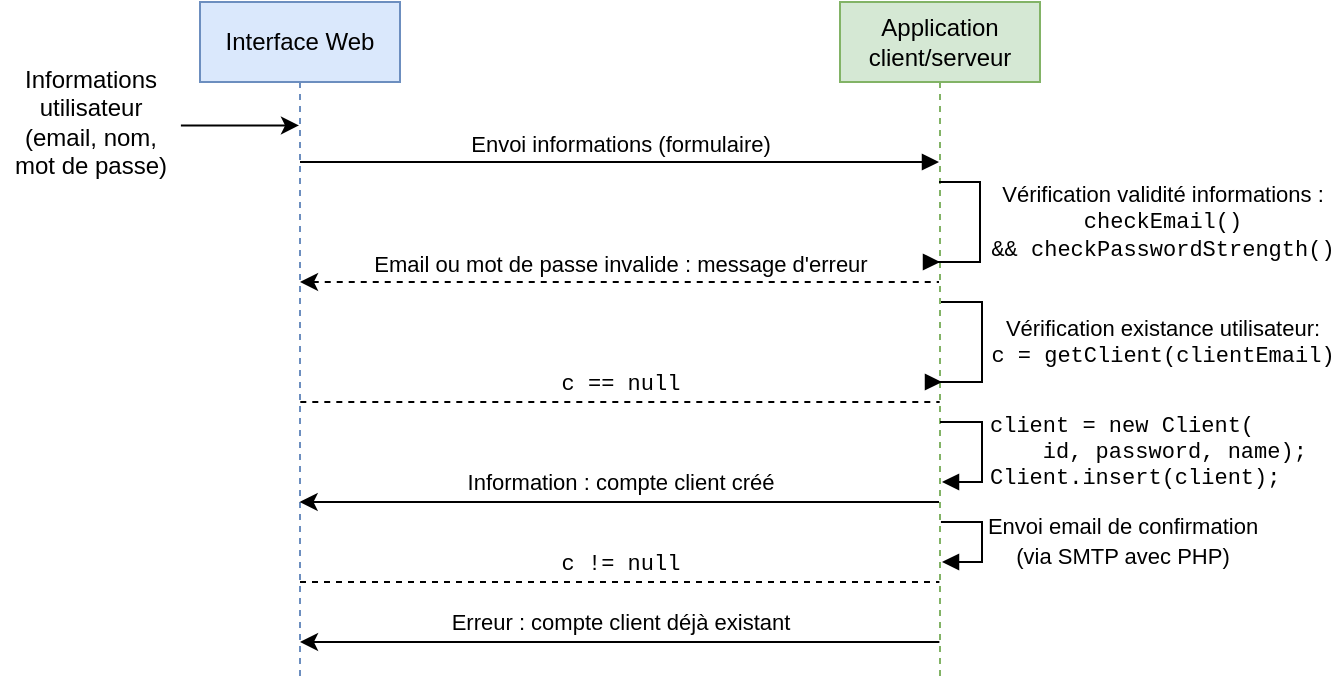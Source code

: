 <mxfile version="15.9.4" type="device"><diagram id="OUJwICi-xKsOLAj92yMG" name="Page-1"><mxGraphModel dx="677" dy="366" grid="1" gridSize="10" guides="1" tooltips="1" connect="1" arrows="1" fold="1" page="1" pageScale="1" pageWidth="827" pageHeight="1169" math="0" shadow="0"><root><mxCell id="0"/><mxCell id="1" parent="0"/><mxCell id="wfyP5XCVe-OssldUOvv4-29" value="Interface Web" style="shape=umlLifeline;perimeter=lifelinePerimeter;whiteSpace=wrap;html=1;container=1;collapsible=0;recursiveResize=0;outlineConnect=0;fillColor=#dae8fc;strokeColor=#6c8ebf;" vertex="1" parent="1"><mxGeometry x="150" y="50" width="100" height="340" as="geometry"/></mxCell><mxCell id="wfyP5XCVe-OssldUOvv4-30" value="&lt;div&gt;Application&lt;/div&gt;&lt;div&gt;client/serveur&lt;/div&gt;" style="shape=umlLifeline;perimeter=lifelinePerimeter;whiteSpace=wrap;html=1;container=1;collapsible=0;recursiveResize=0;outlineConnect=0;fillColor=#d5e8d4;strokeColor=#82b366;" vertex="1" parent="1"><mxGeometry x="470" y="50" width="100" height="340" as="geometry"/></mxCell><mxCell id="wfyP5XCVe-OssldUOvv4-31" value="&lt;div align=&quot;center&quot;&gt;&lt;font face=&quot;Helvetica&quot;&gt;Vérification validité informations :&lt;/font&gt;&lt;/div&gt;&lt;div align=&quot;center&quot;&gt;checkEmail()&lt;/div&gt;&lt;div align=&quot;center&quot;&gt;&amp;amp;&amp;amp; checkPasswordStrength()&lt;br&gt;&lt;/div&gt;" style="edgeStyle=orthogonalEdgeStyle;html=1;align=center;spacingLeft=2;endArrow=block;rounded=0;fontFamily=Courier New;" edge="1" parent="wfyP5XCVe-OssldUOvv4-30"><mxGeometry x="-0.018" y="90" relative="1" as="geometry"><mxPoint x="49.5" y="90" as="sourcePoint"/><Array as="points"><mxPoint x="70" y="90"/><mxPoint x="70" y="130"/><mxPoint x="49" y="130"/></Array><mxPoint x="50" y="130" as="targetPoint"/><mxPoint as="offset"/></mxGeometry></mxCell><mxCell id="wfyP5XCVe-OssldUOvv4-32" value="&lt;div align=&quot;center&quot;&gt;&lt;font face=&quot;Helvetica&quot;&gt;Vérification existance utilisateur:&lt;/font&gt;&lt;/div&gt;&lt;div align=&quot;center&quot;&gt;c = getClient(clientEmail)&lt;br&gt;&lt;/div&gt;" style="edgeStyle=orthogonalEdgeStyle;html=1;align=center;spacingLeft=2;endArrow=block;rounded=0;fontFamily=Courier New;" edge="1" parent="wfyP5XCVe-OssldUOvv4-30"><mxGeometry x="-0.017" y="89" relative="1" as="geometry"><mxPoint x="50.5" y="150" as="sourcePoint"/><Array as="points"><mxPoint x="71" y="150"/><mxPoint x="71" y="190"/><mxPoint x="50" y="190"/></Array><mxPoint x="51" y="190" as="targetPoint"/><mxPoint as="offset"/></mxGeometry></mxCell><mxCell id="wfyP5XCVe-OssldUOvv4-33" value="&lt;div&gt;&lt;font face=&quot;Helvetica&quot;&gt;Envoi email de confirmation&lt;/font&gt;&lt;/div&gt;&lt;div&gt;&lt;font face=&quot;Helvetica&quot;&gt;(via SMTP avec PHP)&lt;br&gt;&lt;/font&gt;&lt;/div&gt;" style="edgeStyle=orthogonalEdgeStyle;html=1;align=center;spacingLeft=2;endArrow=block;rounded=0;fontFamily=Courier New;" edge="1" parent="wfyP5XCVe-OssldUOvv4-30"><mxGeometry x="0.007" y="69" relative="1" as="geometry"><mxPoint x="50.47" y="260" as="sourcePoint"/><Array as="points"><mxPoint x="71" y="260"/><mxPoint x="71" y="280"/><mxPoint x="51" y="280"/></Array><mxPoint x="51" y="280" as="targetPoint"/><mxPoint as="offset"/></mxGeometry></mxCell><mxCell id="wfyP5XCVe-OssldUOvv4-41" value="&lt;font face=&quot;Helvetica&quot;&gt;Information : compte client créé&lt;br&gt;&lt;/font&gt;" style="html=1;verticalAlign=bottom;endArrow=none;rounded=0;fontFamily=Courier New;startArrow=classic;startFill=1;endFill=0;" edge="1" parent="wfyP5XCVe-OssldUOvv4-30"><mxGeometry width="80" relative="1" as="geometry"><mxPoint x="-270.19" y="250" as="sourcePoint"/><mxPoint x="49.5" y="250" as="targetPoint"/><Array as="points"><mxPoint x="-210" y="250"/><mxPoint x="-50" y="250"/></Array></mxGeometry></mxCell><mxCell id="wfyP5XCVe-OssldUOvv4-42" value="&lt;div align=&quot;left&quot;&gt;client = new Client(&lt;/div&gt;&lt;div align=&quot;left&quot;&gt;&amp;nbsp;&amp;nbsp;&amp;nbsp; id, password, name);&lt;/div&gt;&lt;div align=&quot;left&quot;&gt;Client.insert(client);&lt;br&gt;&lt;/div&gt;" style="edgeStyle=orthogonalEdgeStyle;html=1;align=left;spacingLeft=2;endArrow=block;rounded=0;fontFamily=Courier New;" edge="1" parent="wfyP5XCVe-OssldUOvv4-30"><mxGeometry x="0.009" relative="1" as="geometry"><mxPoint x="50.0" y="210" as="sourcePoint"/><Array as="points"><mxPoint x="71" y="210"/><mxPoint x="71" y="240"/><mxPoint x="51" y="240"/></Array><mxPoint x="51" y="240" as="targetPoint"/><mxPoint as="offset"/></mxGeometry></mxCell><mxCell id="wfyP5XCVe-OssldUOvv4-34" value="Envoi informations (formulaire)" style="html=1;verticalAlign=bottom;endArrow=block;rounded=0;" edge="1" parent="1" source="wfyP5XCVe-OssldUOvv4-29" target="wfyP5XCVe-OssldUOvv4-30"><mxGeometry width="80" relative="1" as="geometry"><mxPoint x="350" y="300" as="sourcePoint"/><mxPoint x="430" y="300" as="targetPoint"/><Array as="points"><mxPoint x="340" y="130"/></Array></mxGeometry></mxCell><mxCell id="wfyP5XCVe-OssldUOvv4-35" value="Email ou mot de passe invalide : message d'erreur" style="html=1;verticalAlign=bottom;endArrow=none;rounded=0;fontFamily=Helvetica;endFill=0;dashed=1;startArrow=classic;startFill=1;" edge="1" parent="1" source="wfyP5XCVe-OssldUOvv4-29" target="wfyP5XCVe-OssldUOvv4-30"><mxGeometry width="80" relative="1" as="geometry"><mxPoint x="320" y="320" as="sourcePoint"/><mxPoint x="400" y="320" as="targetPoint"/><Array as="points"><mxPoint x="390" y="190"/><mxPoint x="460" y="190"/></Array></mxGeometry></mxCell><mxCell id="wfyP5XCVe-OssldUOvv4-36" value="&lt;font face=&quot;Courier New&quot;&gt;c == null&lt;br&gt;&lt;/font&gt;" style="html=1;verticalAlign=bottom;endArrow=none;rounded=0;fontFamily=Helvetica;endFill=0;dashed=1;" edge="1" parent="1"><mxGeometry width="80" relative="1" as="geometry"><mxPoint x="200.15" y="250" as="sourcePoint"/><mxPoint x="519.84" y="250" as="targetPoint"/><Array as="points"><mxPoint x="410.34" y="250"/></Array></mxGeometry></mxCell><mxCell id="wfyP5XCVe-OssldUOvv4-37" value="&lt;div&gt;&lt;font face=&quot;Helvetica&quot;&gt;Informations&lt;/font&gt;&lt;/div&gt;&lt;div&gt;&lt;font face=&quot;Helvetica&quot;&gt;utilisateur&lt;/font&gt;&lt;/div&gt;&lt;div&gt;&lt;font face=&quot;Helvetica&quot;&gt;(email, nom,&lt;/font&gt;&lt;/div&gt;&lt;div&gt;&lt;font face=&quot;Helvetica&quot;&gt;mot de passe)&lt;br&gt;&lt;/font&gt;&lt;/div&gt;" style="text;html=1;align=center;verticalAlign=middle;resizable=0;points=[];autosize=1;strokeColor=none;fillColor=none;fontFamily=Helvetica;" vertex="1" parent="1"><mxGeometry x="50" y="80" width="90" height="60" as="geometry"/></mxCell><mxCell id="wfyP5XCVe-OssldUOvv4-38" style="edgeStyle=orthogonalEdgeStyle;rounded=0;orthogonalLoop=1;jettySize=auto;html=1;fontFamily=Helvetica;startArrow=none;startFill=0;endArrow=classic;endFill=1;exitX=1.005;exitY=0.529;exitDx=0;exitDy=0;exitPerimeter=0;" edge="1" parent="1" source="wfyP5XCVe-OssldUOvv4-37" target="wfyP5XCVe-OssldUOvv4-29"><mxGeometry relative="1" as="geometry"><Array as="points"><mxPoint x="170" y="112"/><mxPoint x="170" y="112"/></Array></mxGeometry></mxCell><mxCell id="wfyP5XCVe-OssldUOvv4-39" value="&lt;font face=&quot;Courier New&quot;&gt;c != null&lt;br&gt;&lt;/font&gt;" style="html=1;verticalAlign=bottom;endArrow=none;rounded=0;fontFamily=Helvetica;endFill=0;dashed=1;" edge="1" parent="1"><mxGeometry width="80" relative="1" as="geometry"><mxPoint x="200.0" y="340" as="sourcePoint"/><mxPoint x="519.69" y="340" as="targetPoint"/><Array as="points"><mxPoint x="410.19" y="340"/></Array></mxGeometry></mxCell><mxCell id="wfyP5XCVe-OssldUOvv4-40" value="&lt;font face=&quot;Helvetica&quot;&gt;Erreur : compte client déjà existant&lt;br&gt;&lt;/font&gt;" style="html=1;verticalAlign=bottom;endArrow=none;rounded=0;fontFamily=Courier New;startArrow=classic;startFill=1;endFill=0;" edge="1" parent="1"><mxGeometry width="80" relative="1" as="geometry"><mxPoint x="200.0" y="370" as="sourcePoint"/><mxPoint x="519.69" y="370" as="targetPoint"/><Array as="points"><mxPoint x="260.19" y="370"/><mxPoint x="420.19" y="370"/></Array></mxGeometry></mxCell></root></mxGraphModel></diagram></mxfile>